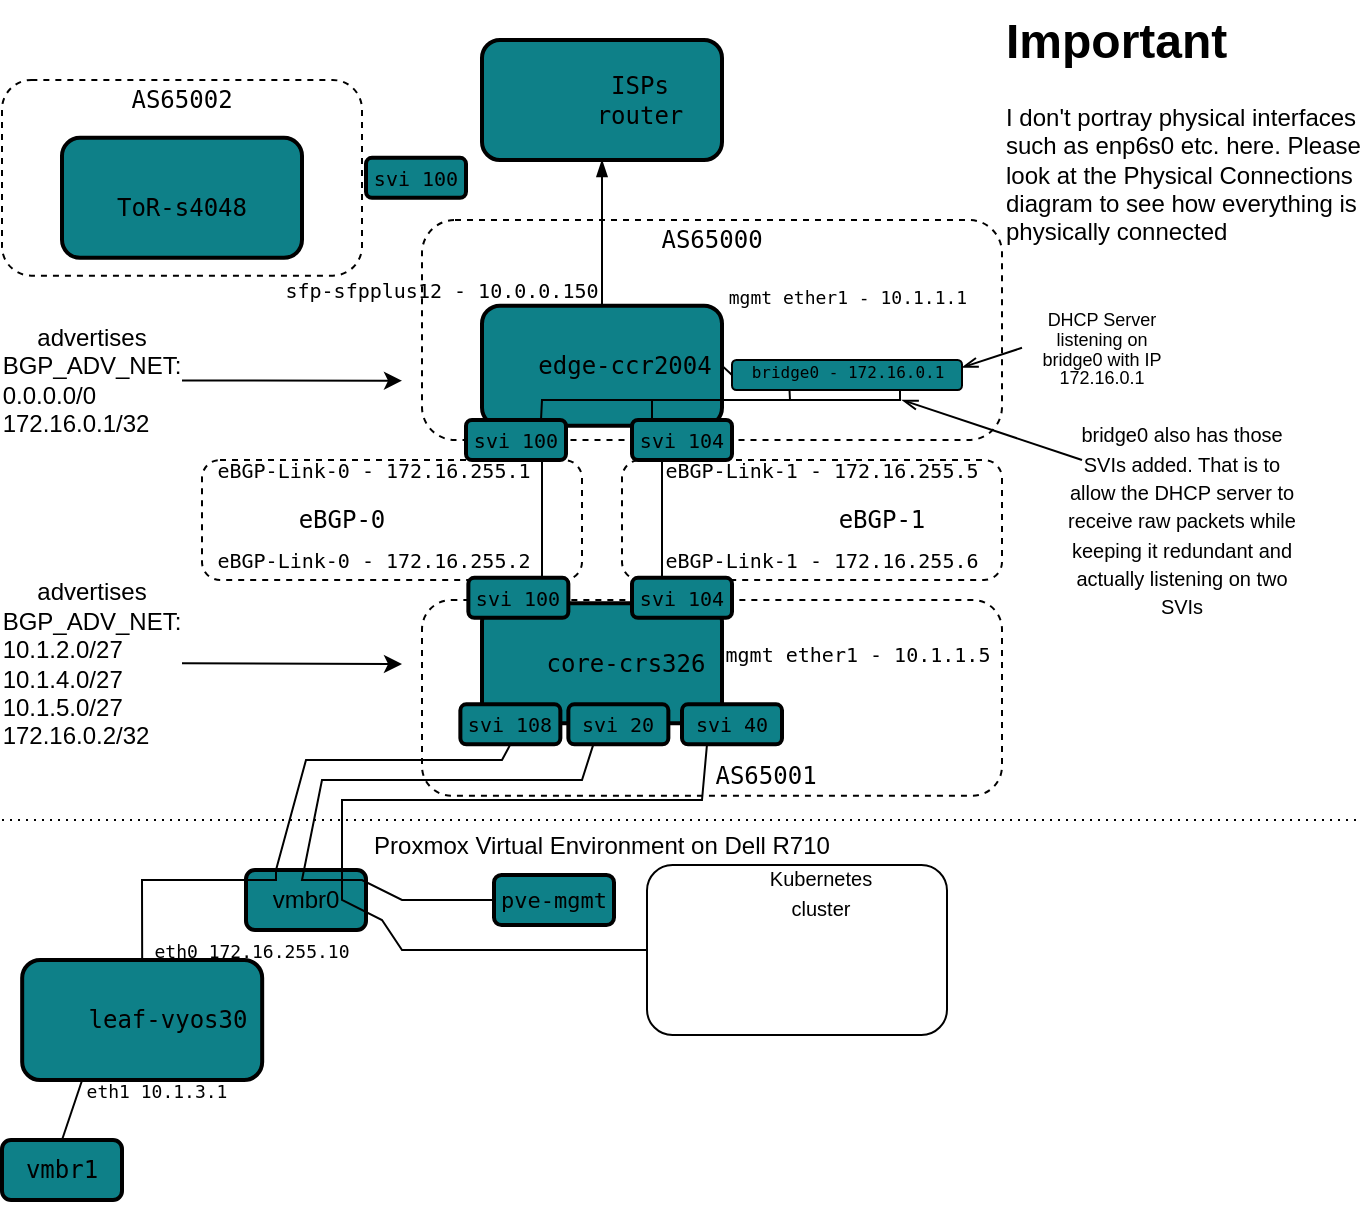<mxfile version="28.1.2">
  <diagram name="Page-1" id="rQy6d27if6iHu_IivxI7">
    <mxGraphModel dx="776" dy="495" grid="1" gridSize="10" guides="1" tooltips="1" connect="1" arrows="1" fold="1" page="1" pageScale="1" pageWidth="850" pageHeight="1100" math="0" shadow="0">
      <root>
        <mxCell id="0" />
        <mxCell id="1" parent="0" />
        <mxCell id="7Xll-mRWiraD3zJkEUHw-58" value="" style="endArrow=none;dashed=1;html=1;dashPattern=1 3;strokeWidth=1;rounded=0;" edge="1" parent="1">
          <mxGeometry width="50" height="50" relative="1" as="geometry">
            <mxPoint x="120" y="490" as="sourcePoint" />
            <mxPoint x="800" y="490" as="targetPoint" />
          </mxGeometry>
        </mxCell>
        <mxCell id="tMoakFeit9SiMq9z2GzQ-18" value="" style="rounded=1;whiteSpace=wrap;html=1;fillColor=none;dashed=1;strokeColor=light-dark(#000000,#3333FF);" parent="1" vertex="1">
          <mxGeometry x="120.0" y="120" width="180" height="97.82" as="geometry" />
        </mxCell>
        <mxCell id="xGvmMnfeks0QjRUXeaIw-13" value="" style="rounded=1;whiteSpace=wrap;html=1;fillColor=none;dashed=1;strokeColor=light-dark(#000000,#99004D);" parent="1" vertex="1">
          <mxGeometry x="430" y="310" width="190" height="60" as="geometry" />
        </mxCell>
        <mxCell id="xGvmMnfeks0QjRUXeaIw-14" value="" style="rounded=1;whiteSpace=wrap;html=1;fillColor=none;dashed=1;strokeColor=light-dark(#000000,#99004D);" parent="1" vertex="1">
          <mxGeometry x="220" y="310" width="190" height="60" as="geometry" />
        </mxCell>
        <mxCell id="xGvmMnfeks0QjRUXeaIw-23" value="" style="rounded=1;whiteSpace=wrap;html=1;fillColor=none;dashed=1;strokeColor=light-dark(#000000,#3333FF);" parent="1" vertex="1">
          <mxGeometry x="330" y="190" width="290" height="110" as="geometry" />
        </mxCell>
        <mxCell id="xGvmMnfeks0QjRUXeaIw-24" value="" style="rounded=1;whiteSpace=wrap;html=1;fillColor=none;dashed=1;strokeColor=light-dark(#000000,#3333FF);" parent="1" vertex="1">
          <mxGeometry x="330" y="380" width="290" height="97.82" as="geometry" />
        </mxCell>
        <mxCell id="xGvmMnfeks0QjRUXeaIw-7" value="" style="endArrow=none;html=1;rounded=0;" parent="1" edge="1">
          <mxGeometry width="50" height="50" relative="1" as="geometry">
            <mxPoint x="390" y="370" as="sourcePoint" />
            <mxPoint x="390" y="310" as="targetPoint" />
          </mxGeometry>
        </mxCell>
        <mxCell id="xGvmMnfeks0QjRUXeaIw-8" value="" style="endArrow=none;html=1;rounded=0;exitX=0.25;exitY=0;exitDx=0;exitDy=0;entryX=0.25;entryY=1;entryDx=0;entryDy=0;" parent="1" edge="1">
          <mxGeometry width="50" height="50" relative="1" as="geometry">
            <mxPoint x="450" y="370" as="sourcePoint" />
            <mxPoint x="450" y="310" as="targetPoint" />
          </mxGeometry>
        </mxCell>
        <mxCell id="tMoakFeit9SiMq9z2GzQ-7" value="" style="endArrow=none;html=1;rounded=0;entryX=0;entryY=0.5;entryDx=0;entryDy=0;exitX=1;exitY=0.5;exitDx=0;exitDy=0;" parent="1" source="xGvmMnfeks0QjRUXeaIw-1" target="tMoakFeit9SiMq9z2GzQ-6" edge="1">
          <mxGeometry width="50" height="50" relative="1" as="geometry">
            <mxPoint x="390" y="292.82" as="sourcePoint" />
            <mxPoint x="440" y="242.82" as="targetPoint" />
          </mxGeometry>
        </mxCell>
        <mxCell id="tMoakFeit9SiMq9z2GzQ-6" value="" style="rounded=1;whiteSpace=wrap;html=1;fillColor=light-dark(#0E8088,#1A1A1A);strokeColor=light-dark(#000000,#333333);strokeWidth=1;" parent="1" vertex="1">
          <mxGeometry x="485" y="260" width="115" height="15" as="geometry" />
        </mxCell>
        <mxCell id="xGvmMnfeks0QjRUXeaIw-1" value="" style="rounded=1;whiteSpace=wrap;html=1;fillColor=light-dark(#0E8088,#1A1A1A);strokeColor=light-dark(#000000,#333333);strokeWidth=2;" parent="1" vertex="1">
          <mxGeometry x="360" y="232.82" width="120" height="60" as="geometry" />
        </mxCell>
        <mxCell id="xGvmMnfeks0QjRUXeaIw-2" value="" style="shape=image;imageAspect=0;aspect=fixed;verticalLabelPosition=bottom;verticalAlign=top;image=https://merch.mikrotik.com/cdn/shop/files/512.png?v=1657867177&amp;width=500;" parent="1" vertex="1">
          <mxGeometry x="362" y="250.64" width="24.36" height="24.36" as="geometry" />
        </mxCell>
        <mxCell id="xGvmMnfeks0QjRUXeaIw-3" value="&lt;pre&gt;edge-ccr2004&lt;/pre&gt;" style="text;html=1;align=center;verticalAlign=middle;whiteSpace=wrap;rounded=0;" parent="1" vertex="1">
          <mxGeometry x="386.36" y="257.82" width="90.64" height="10" as="geometry" />
        </mxCell>
        <mxCell id="xGvmMnfeks0QjRUXeaIw-4" value="" style="rounded=1;whiteSpace=wrap;html=1;fillColor=light-dark(#0E8088,#1A1A1A);strokeColor=light-dark(#000000,#333333);strokeWidth=2;" parent="1" vertex="1">
          <mxGeometry x="360" y="381.63" width="120" height="60" as="geometry" />
        </mxCell>
        <mxCell id="xGvmMnfeks0QjRUXeaIw-5" value="" style="shape=image;imageAspect=0;aspect=fixed;verticalLabelPosition=bottom;verticalAlign=top;image=https://merch.mikrotik.com/cdn/shop/files/512.png?v=1657867177&amp;width=500;" parent="1" vertex="1">
          <mxGeometry x="366" y="399.45" width="24.36" height="24.36" as="geometry" />
        </mxCell>
        <mxCell id="xGvmMnfeks0QjRUXeaIw-6" value="&lt;pre&gt;core-crs326&lt;/pre&gt;" style="text;html=1;align=center;verticalAlign=middle;whiteSpace=wrap;rounded=0;" parent="1" vertex="1">
          <mxGeometry x="390.36" y="406.63" width="83.64" height="10" as="geometry" />
        </mxCell>
        <mxCell id="xGvmMnfeks0QjRUXeaIw-9" value="&lt;pre&gt;&lt;font style=&quot;font-size: 10px;&quot;&gt;eBGP-Link-0 - 172.16.255.1&lt;/font&gt;&lt;/pre&gt;" style="text;html=1;align=center;verticalAlign=middle;whiteSpace=wrap;rounded=0;" parent="1" vertex="1">
          <mxGeometry x="226.36" y="310" width="160" height="10" as="geometry" />
        </mxCell>
        <mxCell id="xGvmMnfeks0QjRUXeaIw-10" value="&lt;pre&gt;&lt;font style=&quot;font-size: 10px;&quot;&gt;eBGP-Link-0 - 172.16.255.2&lt;/font&gt;&lt;/pre&gt;" style="text;html=1;align=center;verticalAlign=middle;whiteSpace=wrap;rounded=0;" parent="1" vertex="1">
          <mxGeometry x="226.36" y="355" width="160" height="10" as="geometry" />
        </mxCell>
        <mxCell id="xGvmMnfeks0QjRUXeaIw-11" value="&lt;pre&gt;&lt;font style=&quot;font-size: 10px;&quot;&gt;eBGP-Link-1 - 172.16.255.5&lt;/font&gt;&lt;/pre&gt;" style="text;html=1;align=center;verticalAlign=middle;whiteSpace=wrap;rounded=0;" parent="1" vertex="1">
          <mxGeometry x="450" y="310" width="160" height="10" as="geometry" />
        </mxCell>
        <mxCell id="xGvmMnfeks0QjRUXeaIw-12" value="&lt;pre&gt;&lt;font style=&quot;font-size: 10px;&quot;&gt;eBGP-Link-1 - 172.16.255.6&lt;/font&gt;&lt;/pre&gt;" style="text;html=1;align=center;verticalAlign=middle;whiteSpace=wrap;rounded=0;" parent="1" vertex="1">
          <mxGeometry x="450" y="355" width="160" height="10" as="geometry" />
        </mxCell>
        <mxCell id="xGvmMnfeks0QjRUXeaIw-15" value="&lt;pre&gt;&lt;span style=&quot;color: light-dark(rgb(0, 0, 0), rgb(153, 0, 77));&quot;&gt;eBGP-0&lt;/span&gt;&lt;/pre&gt;" style="text;html=1;align=center;verticalAlign=middle;whiteSpace=wrap;rounded=0;" parent="1" vertex="1">
          <mxGeometry x="260" y="325" width="60" height="30" as="geometry" />
        </mxCell>
        <mxCell id="xGvmMnfeks0QjRUXeaIw-16" value="&lt;pre&gt;&lt;span style=&quot;color: light-dark(rgb(0, 0, 0), rgb(153, 0, 77));&quot;&gt;eBGP-1&lt;/span&gt;&lt;/pre&gt;" style="text;html=1;align=center;verticalAlign=middle;whiteSpace=wrap;rounded=0;" parent="1" vertex="1">
          <mxGeometry x="530" y="325" width="60" height="30" as="geometry" />
        </mxCell>
        <mxCell id="xGvmMnfeks0QjRUXeaIw-17" value="&lt;pre&gt;&lt;font style=&quot;font-size: 10px;&quot;&gt;sfp-sfpplus12 - 10.0.0.150&lt;/font&gt;&lt;/pre&gt;" style="text;html=1;align=center;verticalAlign=middle;whiteSpace=wrap;rounded=0;" parent="1" vertex="1">
          <mxGeometry x="260.32" y="220" width="160" height="10" as="geometry" />
        </mxCell>
        <mxCell id="xGvmMnfeks0QjRUXeaIw-18" value="" style="endArrow=none;html=1;rounded=0;entryX=0.5;entryY=0;entryDx=0;entryDy=0;startArrow=blockThin;startFill=1;" parent="1" target="xGvmMnfeks0QjRUXeaIw-1" edge="1">
          <mxGeometry width="50" height="50" relative="1" as="geometry">
            <mxPoint x="420" y="160" as="sourcePoint" />
            <mxPoint x="450" y="270" as="targetPoint" />
          </mxGeometry>
        </mxCell>
        <mxCell id="xGvmMnfeks0QjRUXeaIw-20" value="&lt;pre&gt;&lt;font style=&quot;font-size: 10px;&quot;&gt;mgmt ether1 - 10.1.1.5&lt;/font&gt;&lt;/pre&gt;" style="text;html=1;align=center;verticalAlign=middle;whiteSpace=wrap;rounded=0;" parent="1" vertex="1">
          <mxGeometry x="480" y="402.18" width="136" height="10" as="geometry" />
        </mxCell>
        <mxCell id="xGvmMnfeks0QjRUXeaIw-21" value="&lt;pre&gt;&lt;font style=&quot;font-size: 9px;&quot;&gt;mgmt ether1 - 10.1.1.1&lt;/font&gt;&lt;/pre&gt;" style="text;html=1;align=center;verticalAlign=middle;whiteSpace=wrap;rounded=0;" parent="1" vertex="1">
          <mxGeometry x="482.5" y="222.82" width="120" height="10" as="geometry" />
        </mxCell>
        <mxCell id="xGvmMnfeks0QjRUXeaIw-22" value="&lt;pre&gt;AS65000&lt;/pre&gt;" style="text;html=1;align=center;verticalAlign=middle;whiteSpace=wrap;rounded=0;fontColor=light-dark(#000000,#3333FF);" parent="1" vertex="1">
          <mxGeometry x="450" y="190" width="50" height="20" as="geometry" />
        </mxCell>
        <mxCell id="xGvmMnfeks0QjRUXeaIw-25" value="&lt;pre&gt;AS65001&lt;/pre&gt;" style="text;html=1;align=center;verticalAlign=middle;whiteSpace=wrap;rounded=0;fontColor=light-dark(#000000,#3333FF);" parent="1" vertex="1">
          <mxGeometry x="477" y="457.82" width="50" height="20" as="geometry" />
        </mxCell>
        <mxCell id="xGvmMnfeks0QjRUXeaIw-26" value="&lt;div&gt;advertises BGP_ADV_NET:&lt;/div&gt;&lt;div align=&quot;left&quot;&gt;10.1.2.0/27&lt;/div&gt;&lt;div align=&quot;left&quot;&gt;10.1.4.0/27&lt;/div&gt;&lt;div align=&quot;left&quot;&gt;10.1.5.0/27&lt;/div&gt;&lt;div align=&quot;left&quot;&gt;172.16.0.2/32&lt;/div&gt;" style="text;html=1;align=center;verticalAlign=middle;whiteSpace=wrap;rounded=0;" parent="1" vertex="1">
          <mxGeometry x="120" y="371.09" width="90" height="81.09" as="geometry" />
        </mxCell>
        <mxCell id="xGvmMnfeks0QjRUXeaIw-28" value="" style="endArrow=classic;html=1;rounded=0;exitX=1;exitY=0.5;exitDx=0;exitDy=0;strokeColor=light-dark(#000000,#3333FF);" parent="1" source="xGvmMnfeks0QjRUXeaIw-26" edge="1">
          <mxGeometry width="50" height="50" relative="1" as="geometry">
            <mxPoint x="310" y="410" as="sourcePoint" />
            <mxPoint x="320" y="412" as="targetPoint" />
          </mxGeometry>
        </mxCell>
        <mxCell id="xGvmMnfeks0QjRUXeaIw-29" value="&lt;div&gt;advertises BGP_ADV_NET:&lt;/div&gt;&lt;div align=&quot;left&quot;&gt;0.0.0.0/0&lt;/div&gt;&lt;div align=&quot;left&quot;&gt;172.16.0.1/32&lt;/div&gt;" style="text;html=1;align=center;verticalAlign=middle;whiteSpace=wrap;rounded=0;" parent="1" vertex="1">
          <mxGeometry x="120" y="240" width="90" height="60.55" as="geometry" />
        </mxCell>
        <mxCell id="xGvmMnfeks0QjRUXeaIw-30" value="" style="endArrow=classic;html=1;rounded=0;exitX=1;exitY=0.5;exitDx=0;exitDy=0;strokeColor=light-dark(#000000,#3333FF);" parent="1" source="xGvmMnfeks0QjRUXeaIw-29" edge="1">
          <mxGeometry width="50" height="50" relative="1" as="geometry">
            <mxPoint x="310" y="268.36" as="sourcePoint" />
            <mxPoint x="320" y="270.36" as="targetPoint" />
          </mxGeometry>
        </mxCell>
        <mxCell id="xGvmMnfeks0QjRUXeaIw-32" value="&lt;pre&gt;&lt;font style=&quot;font-size: 8px;&quot;&gt;bridge0 - 172.16.0.1&lt;/font&gt;&lt;/pre&gt;" style="text;html=1;align=center;verticalAlign=middle;whiteSpace=wrap;rounded=0;" parent="1" vertex="1">
          <mxGeometry x="492.5" y="260" width="100" height="10" as="geometry" />
        </mxCell>
        <mxCell id="tMoakFeit9SiMq9z2GzQ-1" value="" style="rounded=1;whiteSpace=wrap;html=1;fillColor=light-dark(#0E8088,#1A1A1A);strokeColor=light-dark(#000000,#333333);strokeWidth=2;" parent="1" vertex="1">
          <mxGeometry x="360" y="100" width="120" height="60" as="geometry" />
        </mxCell>
        <mxCell id="tMoakFeit9SiMq9z2GzQ-3" value="&lt;pre&gt;ISPs&lt;br&gt;router&lt;/pre&gt;" style="text;html=1;align=center;verticalAlign=middle;whiteSpace=wrap;rounded=0;" parent="1" vertex="1">
          <mxGeometry x="414.09" y="112.5" width="50.23" height="35" as="geometry" />
        </mxCell>
        <mxCell id="tMoakFeit9SiMq9z2GzQ-4" value="" style="shape=image;imageAspect=0;aspect=fixed;verticalLabelPosition=bottom;verticalAlign=top;image=https://halny.com/wp-content/uploads/2021/10/cropped-Logotyp_Halny_networks.png;" parent="1" vertex="1">
          <mxGeometry x="375.68" y="120" width="44.64" height="20" as="geometry" />
        </mxCell>
        <mxCell id="tMoakFeit9SiMq9z2GzQ-10" value="&lt;div style=&quot;line-height: 80%;&quot;&gt;&lt;font style=&quot;font-size: 9px; line-height: 80%;&quot;&gt;DHCP Server listening on bridge0 with IP 172.16.0.1&lt;/font&gt;&lt;/div&gt;" style="text;html=1;align=center;verticalAlign=middle;whiteSpace=wrap;rounded=0;" parent="1" vertex="1">
          <mxGeometry x="630" y="240" width="80" height="27.82" as="geometry" />
        </mxCell>
        <mxCell id="tMoakFeit9SiMq9z2GzQ-11" value="" style="endArrow=openThin;html=1;rounded=0;exitX=0;exitY=0.5;exitDx=0;exitDy=0;entryX=1;entryY=0.25;entryDx=0;entryDy=0;endFill=0;" parent="1" source="tMoakFeit9SiMq9z2GzQ-10" target="tMoakFeit9SiMq9z2GzQ-6" edge="1">
          <mxGeometry width="50" height="50" relative="1" as="geometry">
            <mxPoint x="490" y="300" as="sourcePoint" />
            <mxPoint x="540" y="250" as="targetPoint" />
          </mxGeometry>
        </mxCell>
        <mxCell id="tMoakFeit9SiMq9z2GzQ-12" value="" style="endArrow=openThin;html=1;rounded=0;endFill=0;strokeColor=light-dark(#000000,#E84816);jumpStyle=none;flowAnimation=0;shadow=0;" parent="1" edge="1">
          <mxGeometry width="50" height="50" relative="1" as="geometry">
            <mxPoint x="660" y="310" as="sourcePoint" />
            <mxPoint x="570" y="280" as="targetPoint" />
          </mxGeometry>
        </mxCell>
        <mxCell id="tMoakFeit9SiMq9z2GzQ-13" value="&lt;font style=&quot;font-size: 10px;&quot;&gt;bridge0 also has those SVIs added. That is to allow the DHCP server to receive raw packets while keeping it redundant and actually listening on two SVIs&lt;/font&gt;" style="text;html=1;align=center;verticalAlign=middle;whiteSpace=wrap;rounded=0;" parent="1" vertex="1">
          <mxGeometry x="650" y="290" width="120" height="100" as="geometry" />
        </mxCell>
        <mxCell id="tMoakFeit9SiMq9z2GzQ-14" value="" style="rounded=1;whiteSpace=wrap;html=1;fillColor=light-dark(#0E8088,#1A1A1A);strokeColor=light-dark(#000000,#333333);strokeWidth=2;" parent="1" vertex="1">
          <mxGeometry x="150" y="148.91" width="120" height="60" as="geometry" />
        </mxCell>
        <mxCell id="tMoakFeit9SiMq9z2GzQ-16" value="&lt;pre&gt;ToR-s4048&lt;/pre&gt;" style="text;html=1;align=center;verticalAlign=middle;whiteSpace=wrap;rounded=0;" parent="1" vertex="1">
          <mxGeometry x="178.18" y="178.91" width="63.64" height="10" as="geometry" />
        </mxCell>
        <mxCell id="tMoakFeit9SiMq9z2GzQ-17" value="" style="shape=image;imageAspect=0;aspect=fixed;verticalLabelPosition=bottom;verticalAlign=top;image=https://upload.wikimedia.org/wikipedia/commons/thumb/7/7a/Dell_EMC_logo.svg/2560px-Dell_EMC_logo.svg.png;" parent="1" vertex="1">
          <mxGeometry x="181.11" y="168.91" width="57.78" height="10" as="geometry" />
        </mxCell>
        <mxCell id="tMoakFeit9SiMq9z2GzQ-19" value="&lt;pre&gt;AS65002&lt;/pre&gt;" style="text;html=1;align=center;verticalAlign=middle;whiteSpace=wrap;rounded=0;fontColor=light-dark(#000000,#3333FF);" parent="1" vertex="1">
          <mxGeometry x="185" y="120.0" width="50" height="20" as="geometry" />
        </mxCell>
        <mxCell id="7Xll-mRWiraD3zJkEUHw-2" value="&lt;pre&gt;&lt;font style=&quot;font-size: 10px;&quot;&gt;svi 100&lt;/font&gt;&lt;/pre&gt;" style="rounded=1;whiteSpace=wrap;html=1;fillColor=light-dark(#0E8088,#1A1A1A);strokeColor=light-dark(#000000,#333333);strokeWidth=2;" vertex="1" parent="1">
          <mxGeometry x="352" y="290" width="50" height="20" as="geometry" />
        </mxCell>
        <mxCell id="7Xll-mRWiraD3zJkEUHw-3" value="&lt;pre&gt;&lt;font style=&quot;font-size: 10px;&quot;&gt;svi 100&lt;/font&gt;&lt;/pre&gt;" style="rounded=1;whiteSpace=wrap;html=1;fillColor=light-dark(#0E8088,#1A1A1A);strokeColor=light-dark(#000000,#333333);strokeWidth=2;" vertex="1" parent="1">
          <mxGeometry x="302" y="158.91" width="50" height="20" as="geometry" />
        </mxCell>
        <mxCell id="7Xll-mRWiraD3zJkEUHw-4" value="&lt;pre&gt;&lt;font style=&quot;font-size: 10px;&quot;&gt;svi 104&lt;/font&gt;&lt;/pre&gt;" style="rounded=1;whiteSpace=wrap;html=1;fillColor=light-dark(#0E8088,#1A1A1A);strokeColor=light-dark(#000000,#333333);strokeWidth=2;" vertex="1" parent="1">
          <mxGeometry x="435" y="290" width="50" height="20" as="geometry" />
        </mxCell>
        <mxCell id="7Xll-mRWiraD3zJkEUHw-5" value="" style="endArrow=none;html=1;rounded=0;exitX=0.75;exitY=0;exitDx=0;exitDy=0;entryX=0.25;entryY=1;entryDx=0;entryDy=0;strokeColor=light-dark(#000000,#E84816);" edge="1" parent="1" source="7Xll-mRWiraD3zJkEUHw-2" target="tMoakFeit9SiMq9z2GzQ-6">
          <mxGeometry width="50" height="50" relative="1" as="geometry">
            <mxPoint x="490" y="290" as="sourcePoint" />
            <mxPoint x="540" y="240" as="targetPoint" />
            <Array as="points">
              <mxPoint x="390" y="280" />
              <mxPoint x="514" y="280" />
            </Array>
          </mxGeometry>
        </mxCell>
        <mxCell id="7Xll-mRWiraD3zJkEUHw-6" value="" style="endArrow=none;html=1;rounded=0;exitX=0.75;exitY=0;exitDx=0;exitDy=0;entryX=0.25;entryY=1;entryDx=0;entryDy=0;strokeColor=light-dark(#000000,#E84816);" edge="1" parent="1">
          <mxGeometry width="50" height="50" relative="1" as="geometry">
            <mxPoint x="445" y="290" as="sourcePoint" />
            <mxPoint x="569" y="275" as="targetPoint" />
            <Array as="points">
              <mxPoint x="445" y="280" />
              <mxPoint x="569" y="280" />
            </Array>
          </mxGeometry>
        </mxCell>
        <mxCell id="7Xll-mRWiraD3zJkEUHw-7" value="&lt;pre&gt;&lt;font style=&quot;font-size: 10px;&quot;&gt;svi 100&lt;/font&gt;&lt;/pre&gt;" style="rounded=1;whiteSpace=wrap;html=1;fillColor=light-dark(#0E8088,#1A1A1A);strokeColor=light-dark(#000000,#333333);strokeWidth=2;" vertex="1" parent="1">
          <mxGeometry x="353.18" y="368.91" width="50" height="20" as="geometry" />
        </mxCell>
        <mxCell id="7Xll-mRWiraD3zJkEUHw-8" value="&lt;pre&gt;&lt;font style=&quot;font-size: 10px;&quot;&gt;svi 104&lt;/font&gt;&lt;/pre&gt;" style="rounded=1;whiteSpace=wrap;html=1;fillColor=light-dark(#0E8088,#1A1A1A);strokeColor=light-dark(#000000,#333333);strokeWidth=2;" vertex="1" parent="1">
          <mxGeometry x="435" y="368.91" width="50" height="20" as="geometry" />
        </mxCell>
        <mxCell id="7Xll-mRWiraD3zJkEUHw-10" value="Proxmox Virtual Environment on Dell R710" style="text;html=1;align=center;verticalAlign=middle;whiteSpace=wrap;rounded=0;" vertex="1" parent="1">
          <mxGeometry x="305" y="492.5" width="230" height="20" as="geometry" />
        </mxCell>
        <mxCell id="7Xll-mRWiraD3zJkEUHw-14" value="" style="rounded=1;whiteSpace=wrap;html=1;fillColor=light-dark(#0E8088,#1A1A1A);strokeColor=light-dark(#000000,#333333);strokeWidth=2;" vertex="1" parent="1">
          <mxGeometry x="242" y="515" width="60" height="30" as="geometry" />
        </mxCell>
        <mxCell id="7Xll-mRWiraD3zJkEUHw-16" value="vmbr0" style="text;html=1;align=center;verticalAlign=middle;whiteSpace=wrap;rounded=0;" vertex="1" parent="1">
          <mxGeometry x="252.18" y="525" width="39.64" height="10" as="geometry" />
        </mxCell>
        <mxCell id="7Xll-mRWiraD3zJkEUHw-17" value="&lt;h1 style=&quot;margin-top: 0px;&quot;&gt;Important&lt;/h1&gt;&lt;p&gt;I don&#39;t portray physical interfaces such as enp6s0 etc. here. Please look at the Physical Connections diagram to see how everything is physically connected&lt;/p&gt;" style="text;html=1;whiteSpace=wrap;overflow=hidden;rounded=0;" vertex="1" parent="1">
          <mxGeometry x="620" y="80" width="180" height="120" as="geometry" />
        </mxCell>
        <mxCell id="7Xll-mRWiraD3zJkEUHw-55" value="&lt;pre&gt;&lt;font style=&quot;font-size: 10px;&quot;&gt;svi 108&lt;/font&gt;&lt;/pre&gt;" style="rounded=1;whiteSpace=wrap;html=1;fillColor=light-dark(#0E8088,#1A1A1A);strokeColor=light-dark(#000000,#333333);strokeWidth=2;" vertex="1" parent="1">
          <mxGeometry x="349.18" y="432.18" width="50" height="20" as="geometry" />
        </mxCell>
        <mxCell id="7Xll-mRWiraD3zJkEUHw-56" value="" style="endArrow=none;html=1;rounded=0;exitX=0.25;exitY=0;exitDx=0;exitDy=0;entryX=0.5;entryY=1;entryDx=0;entryDy=0;strokeColor=light-dark(#000000,#E84816);" edge="1" parent="1" source="7Xll-mRWiraD3zJkEUHw-14" target="7Xll-mRWiraD3zJkEUHw-55">
          <mxGeometry width="50" height="50" relative="1" as="geometry">
            <mxPoint x="380" y="410" as="sourcePoint" />
            <mxPoint x="430" y="360" as="targetPoint" />
            <Array as="points">
              <mxPoint x="272" y="460" />
              <mxPoint x="370" y="460" />
            </Array>
          </mxGeometry>
        </mxCell>
        <mxCell id="7Xll-mRWiraD3zJkEUHw-60" value="" style="rounded=1;whiteSpace=wrap;html=1;fillColor=light-dark(#0E8088,#1A1A1A);strokeColor=light-dark(#000000,#333333);strokeWidth=2;" vertex="1" parent="1">
          <mxGeometry x="130.09" y="560" width="120" height="60" as="geometry" />
        </mxCell>
        <mxCell id="7Xll-mRWiraD3zJkEUHw-62" value="&lt;pre&gt;leaf-vyos30&lt;/pre&gt;" style="text;html=1;align=center;verticalAlign=middle;whiteSpace=wrap;rounded=0;" vertex="1" parent="1">
          <mxGeometry x="160.77" y="585" width="83.64" height="10" as="geometry" />
        </mxCell>
        <mxCell id="7Xll-mRWiraD3zJkEUHw-63" value="" style="shape=image;imageAspect=0;aspect=fixed;verticalLabelPosition=bottom;verticalAlign=top;image=https://lh3.googleusercontent.com/zRIbxjBa-hdBsB_GjP3L9mMEqSUDG03aP5fyec9JAmb1J7ANasITO3U-mxLj4n5wd9y0ykI6gG0lzpp-7Ms;" vertex="1" parent="1">
          <mxGeometry x="135.77" y="577.5" width="25" height="25" as="geometry" />
        </mxCell>
        <mxCell id="7Xll-mRWiraD3zJkEUHw-64" value="" style="endArrow=none;html=1;rounded=0;exitX=0.5;exitY=0;exitDx=0;exitDy=0;entryX=0.25;entryY=0;entryDx=0;entryDy=0;strokeColor=light-dark(#000000,#E84816);" edge="1" parent="1" source="7Xll-mRWiraD3zJkEUHw-60" target="7Xll-mRWiraD3zJkEUHw-14">
          <mxGeometry width="50" height="50" relative="1" as="geometry">
            <mxPoint x="400" y="480" as="sourcePoint" />
            <mxPoint x="450" y="430" as="targetPoint" />
            <Array as="points">
              <mxPoint x="190" y="520" />
              <mxPoint x="257" y="520" />
            </Array>
          </mxGeometry>
        </mxCell>
        <mxCell id="7Xll-mRWiraD3zJkEUHw-65" value="&lt;pre&gt;&lt;font style=&quot;font-size: 9px;&quot;&gt;eth0 172.16.255.10&lt;/font&gt;&lt;/pre&gt;" style="text;html=1;align=center;verticalAlign=middle;whiteSpace=wrap;rounded=0;" vertex="1" parent="1">
          <mxGeometry x="199.91" y="550" width="90" height="10" as="geometry" />
        </mxCell>
        <mxCell id="7Xll-mRWiraD3zJkEUHw-66" value="&lt;pre&gt;&lt;font style=&quot;font-size: 11px;&quot;&gt;pve-mgmt&lt;/font&gt;&lt;/pre&gt;" style="rounded=1;whiteSpace=wrap;html=1;fillColor=light-dark(#0E8088,#1A1A1A);strokeColor=light-dark(#000000,#333333);strokeWidth=2;" vertex="1" parent="1">
          <mxGeometry x="366" y="517.5" width="60" height="25" as="geometry" />
        </mxCell>
        <mxCell id="7Xll-mRWiraD3zJkEUHw-69" value="&lt;pre&gt;&lt;font style=&quot;font-size: 10px;&quot;&gt;svi 20&lt;/font&gt;&lt;/pre&gt;" style="rounded=1;whiteSpace=wrap;html=1;fillColor=light-dark(#0E8088,#1A1A1A);strokeColor=light-dark(#000000,#333333);strokeWidth=2;" vertex="1" parent="1">
          <mxGeometry x="403.18" y="432.18" width="50" height="20" as="geometry" />
        </mxCell>
        <mxCell id="7Xll-mRWiraD3zJkEUHw-70" value="" style="endArrow=none;html=1;rounded=0;entryX=0.25;entryY=1;entryDx=0;entryDy=0;exitX=0;exitY=0.5;exitDx=0;exitDy=0;strokeColor=light-dark(#000000,#FF8000);" edge="1" parent="1" source="7Xll-mRWiraD3zJkEUHw-66" target="7Xll-mRWiraD3zJkEUHw-69">
          <mxGeometry width="50" height="50" relative="1" as="geometry">
            <mxPoint x="430" y="510" as="sourcePoint" />
            <mxPoint x="480" y="460" as="targetPoint" />
            <Array as="points">
              <mxPoint x="320" y="530" />
              <mxPoint x="300" y="520" />
              <mxPoint x="270" y="520" />
              <mxPoint x="280" y="470" />
              <mxPoint x="410" y="470" />
            </Array>
          </mxGeometry>
        </mxCell>
        <mxCell id="7Xll-mRWiraD3zJkEUHw-73" value="&lt;pre&gt;vmbr1&lt;/pre&gt;" style="rounded=1;whiteSpace=wrap;html=1;fillColor=light-dark(#0E8088,#1A1A1A);strokeColor=light-dark(#000000,#333333);strokeWidth=2;" vertex="1" parent="1">
          <mxGeometry x="120" y="650" width="60" height="30" as="geometry" />
        </mxCell>
        <mxCell id="7Xll-mRWiraD3zJkEUHw-74" value="" style="endArrow=none;html=1;rounded=0;exitX=0.5;exitY=0;exitDx=0;exitDy=0;entryX=0.25;entryY=1;entryDx=0;entryDy=0;strokeColor=light-dark(#000000,#E84816);" edge="1" parent="1" source="7Xll-mRWiraD3zJkEUHw-73" target="7Xll-mRWiraD3zJkEUHw-60">
          <mxGeometry width="50" height="50" relative="1" as="geometry">
            <mxPoint x="390" y="580" as="sourcePoint" />
            <mxPoint x="440" y="530" as="targetPoint" />
          </mxGeometry>
        </mxCell>
        <mxCell id="7Xll-mRWiraD3zJkEUHw-75" value="&lt;pre&gt;&lt;font style=&quot;font-size: 9px;&quot;&gt;eth1 10.1.3.1&lt;/font&gt;&lt;/pre&gt;" style="text;html=1;align=center;verticalAlign=middle;whiteSpace=wrap;rounded=0;" vertex="1" parent="1">
          <mxGeometry x="165" y="620" width="65" height="10" as="geometry" />
        </mxCell>
        <mxCell id="7Xll-mRWiraD3zJkEUHw-76" value="" style="rounded=1;whiteSpace=wrap;html=1;fillColor=none;strokeColor=light-dark(#000000,#3333FF);" vertex="1" parent="1">
          <mxGeometry x="442.5" y="512.5" width="150" height="85" as="geometry" />
        </mxCell>
        <mxCell id="7Xll-mRWiraD3zJkEUHw-78" value="&lt;pre&gt;&lt;font style=&quot;font-size: 10px;&quot;&gt;svi 40&lt;/font&gt;&lt;/pre&gt;" style="rounded=1;whiteSpace=wrap;html=1;fillColor=light-dark(#0E8088,#1A1A1A);strokeColor=light-dark(#000000,#333333);strokeWidth=2;" vertex="1" parent="1">
          <mxGeometry x="460" y="432.18" width="50" height="20" as="geometry" />
        </mxCell>
        <mxCell id="7Xll-mRWiraD3zJkEUHw-79" value="" style="endArrow=none;html=1;rounded=0;entryX=0.25;entryY=1;entryDx=0;entryDy=0;exitX=0;exitY=0.5;exitDx=0;exitDy=0;strokeColor=light-dark(#000000,#3333FF);" edge="1" parent="1" source="7Xll-mRWiraD3zJkEUHw-76" target="7Xll-mRWiraD3zJkEUHw-78">
          <mxGeometry width="50" height="50" relative="1" as="geometry">
            <mxPoint x="460" y="480" as="sourcePoint" />
            <mxPoint x="510" y="430" as="targetPoint" />
            <Array as="points">
              <mxPoint x="320" y="555" />
              <mxPoint x="310" y="540" />
              <mxPoint x="290" y="530" />
              <mxPoint x="290" y="480" />
              <mxPoint x="470" y="480" />
            </Array>
          </mxGeometry>
        </mxCell>
        <mxCell id="7Xll-mRWiraD3zJkEUHw-80" value="" style="shape=image;imageAspect=0;aspect=fixed;verticalLabelPosition=bottom;verticalAlign=top;image=https://upload.wikimedia.org/wikipedia/commons/3/39/Kubernetes_logo_without_workmark.svg;" vertex="1" parent="1">
          <mxGeometry x="460" y="512.5" width="28.32" height="27.5" as="geometry" />
        </mxCell>
        <mxCell id="7Xll-mRWiraD3zJkEUHw-81" value="&lt;font style=&quot;font-size: 10px;&quot;&gt;Kubernetes cluster&lt;/font&gt;" style="text;html=1;align=center;verticalAlign=middle;whiteSpace=wrap;rounded=0;" vertex="1" parent="1">
          <mxGeometry x="486.64" y="521.25" width="85" height="10" as="geometry" />
        </mxCell>
      </root>
    </mxGraphModel>
  </diagram>
</mxfile>
